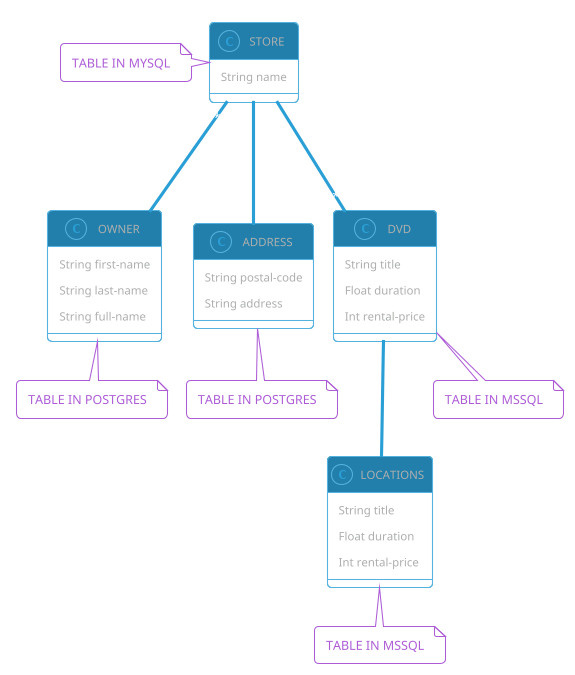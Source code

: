 @startuml
!pragma layout smetana
!theme cyborg-outline

class STORE {
  String name
}

class OWNER {
  String first-name
  String last-name
  String full-name
}

class ADDRESS {
  String postal-code
  String address
}

class DVD {
  String title
  Float duration
  Int rental-price
}

class LOCATIONS {
  String title
  Float duration
  Int rental-price
}

class STORE
note left: TABLE IN MYSQL

class OWNER
note bottom: TABLE IN POSTGRES

class ADDRESS
note bottom: TABLE IN POSTGRES

class DVD
note bottom: TABLE IN MSSQL

class LOCATIONS
note bottom: TABLE IN MSSQL

STORE "*" --- "1" OWNER : has
STORE "1" --- "*" DVD : has
DVD "*" --- "*" LOCATIONS : has
STORE "1" --- "1" ADDRESS : has

@enduml
